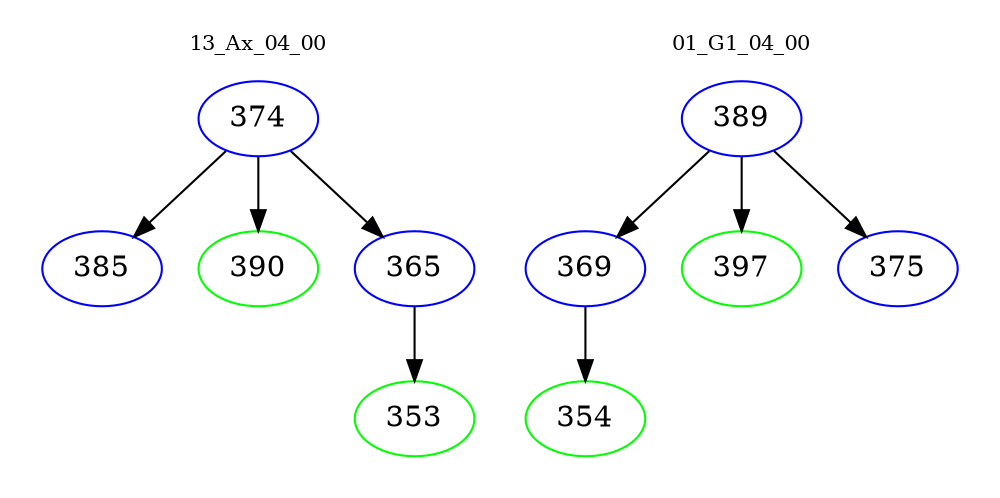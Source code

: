 digraph{
subgraph cluster_0 {
color = white
label = "13_Ax_04_00";
fontsize=10;
T0_374 [label="374", color="blue"]
T0_374 -> T0_385 [color="black"]
T0_385 [label="385", color="blue"]
T0_374 -> T0_390 [color="black"]
T0_390 [label="390", color="green"]
T0_374 -> T0_365 [color="black"]
T0_365 [label="365", color="blue"]
T0_365 -> T0_353 [color="black"]
T0_353 [label="353", color="green"]
}
subgraph cluster_1 {
color = white
label = "01_G1_04_00";
fontsize=10;
T1_389 [label="389", color="blue"]
T1_389 -> T1_369 [color="black"]
T1_369 [label="369", color="blue"]
T1_369 -> T1_354 [color="black"]
T1_354 [label="354", color="green"]
T1_389 -> T1_397 [color="black"]
T1_397 [label="397", color="green"]
T1_389 -> T1_375 [color="black"]
T1_375 [label="375", color="blue"]
}
}
